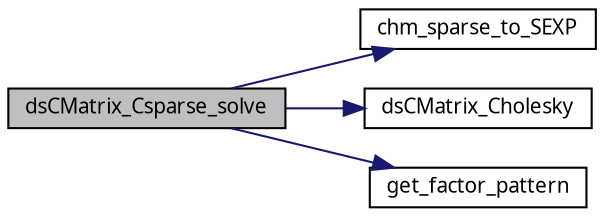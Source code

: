 digraph G
{
  edge [fontname="FreeSans.ttf",fontsize=10,labelfontname="FreeSans.ttf",labelfontsize=10];
  node [fontname="FreeSans.ttf",fontsize=10,shape=record];
  rankdir=LR;
  Node1 [label="dsCMatrix_Csparse_solve",height=0.2,width=0.4,color="black", fillcolor="grey75", style="filled" fontcolor="black"];
  Node1 -> Node2 [color="midnightblue",fontsize=10,style="solid",fontname="FreeSans.ttf"];
  Node2 [label="chm_sparse_to_SEXP",height=0.2,width=0.4,color="black", fillcolor="white", style="filled",URL="$chm__common_8c.html#7aa1a6e564c24a55b031b5c03b3313f4",tooltip="Copy the contents of a to an appropriate CsparseMatrix object and, optionally, free..."];
  Node1 -> Node3 [color="midnightblue",fontsize=10,style="solid",fontname="FreeSans.ttf"];
  Node3 [label="dsCMatrix_Cholesky",height=0.2,width=0.4,color="black", fillcolor="white", style="filled",URL="$dsCMatrix_8c.html#ad9928295b1d5cef6dcbbcb046e153dc"];
  Node1 -> Node4 [color="midnightblue",fontsize=10,style="solid",fontname="FreeSans.ttf"];
  Node4 [label="get_factor_pattern",height=0.2,width=0.4,color="black", fillcolor="white", style="filled",URL="$dsCMatrix_8c.html#fb5246986201a47e3d4fdf7554edd538"];
}
